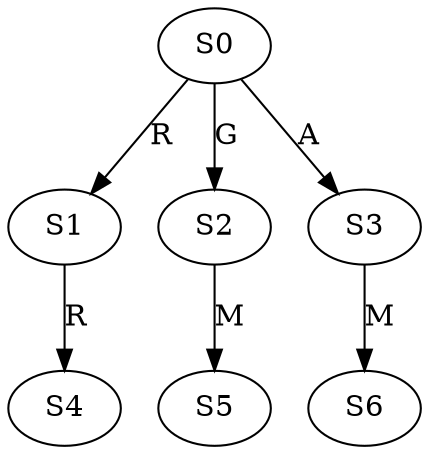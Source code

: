strict digraph  {
	S0 -> S1 [ label = R ];
	S0 -> S2 [ label = G ];
	S0 -> S3 [ label = A ];
	S1 -> S4 [ label = R ];
	S2 -> S5 [ label = M ];
	S3 -> S6 [ label = M ];
}
